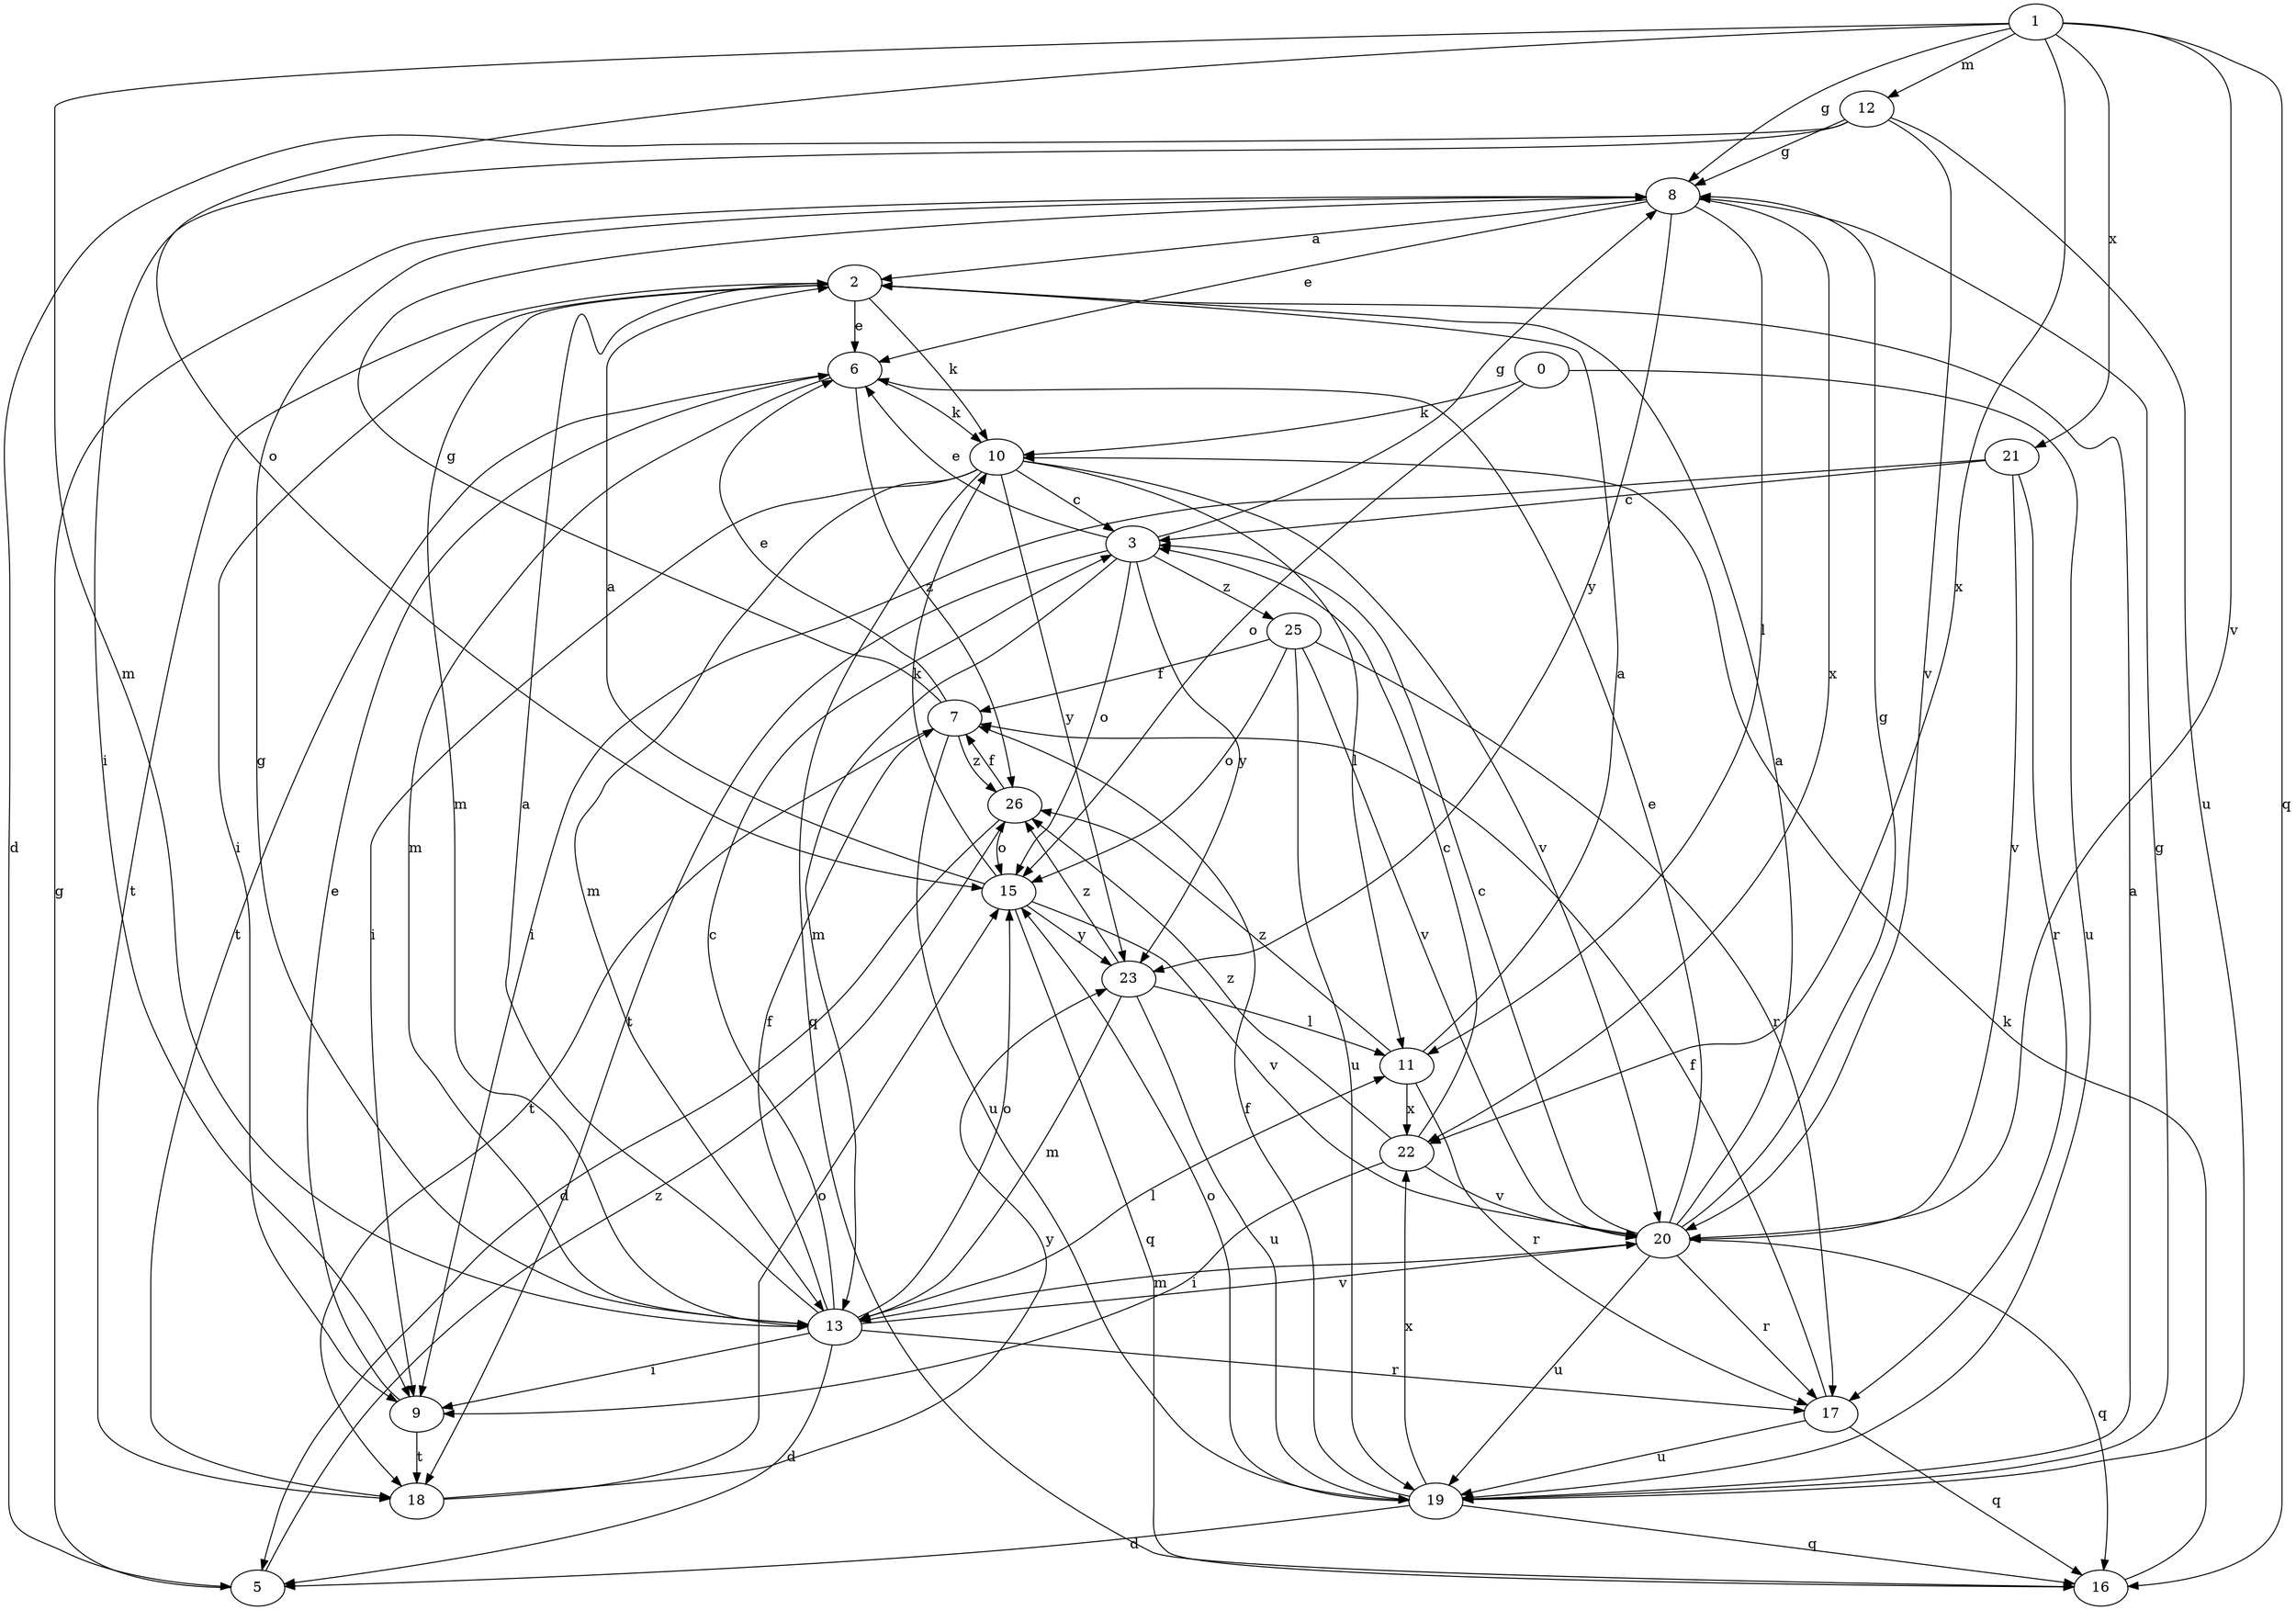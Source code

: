 strict digraph  {
1;
0;
2;
3;
5;
6;
7;
8;
9;
10;
11;
12;
13;
15;
16;
17;
18;
19;
20;
21;
22;
23;
25;
26;
1 -> 8  [label=g];
1 -> 12  [label=m];
1 -> 13  [label=m];
1 -> 15  [label=o];
1 -> 16  [label=q];
1 -> 20  [label=v];
1 -> 21  [label=x];
1 -> 22  [label=x];
0 -> 10  [label=k];
0 -> 15  [label=o];
0 -> 19  [label=u];
2 -> 6  [label=e];
2 -> 9  [label=i];
2 -> 10  [label=k];
2 -> 13  [label=m];
2 -> 18  [label=t];
3 -> 6  [label=e];
3 -> 8  [label=g];
3 -> 13  [label=m];
3 -> 15  [label=o];
3 -> 18  [label=t];
3 -> 23  [label=y];
3 -> 25  [label=z];
5 -> 8  [label=g];
5 -> 26  [label=z];
6 -> 10  [label=k];
6 -> 13  [label=m];
6 -> 18  [label=t];
6 -> 26  [label=z];
7 -> 6  [label=e];
7 -> 8  [label=g];
7 -> 18  [label=t];
7 -> 19  [label=u];
7 -> 26  [label=z];
8 -> 2  [label=a];
8 -> 6  [label=e];
8 -> 11  [label=l];
8 -> 22  [label=x];
8 -> 23  [label=y];
9 -> 6  [label=e];
9 -> 18  [label=t];
10 -> 3  [label=c];
10 -> 9  [label=i];
10 -> 11  [label=l];
10 -> 13  [label=m];
10 -> 16  [label=q];
10 -> 20  [label=v];
10 -> 23  [label=y];
11 -> 2  [label=a];
11 -> 17  [label=r];
11 -> 22  [label=x];
11 -> 26  [label=z];
12 -> 5  [label=d];
12 -> 8  [label=g];
12 -> 9  [label=i];
12 -> 19  [label=u];
12 -> 20  [label=v];
13 -> 2  [label=a];
13 -> 3  [label=c];
13 -> 5  [label=d];
13 -> 7  [label=f];
13 -> 8  [label=g];
13 -> 9  [label=i];
13 -> 11  [label=l];
13 -> 15  [label=o];
13 -> 17  [label=r];
13 -> 20  [label=v];
15 -> 2  [label=a];
15 -> 10  [label=k];
15 -> 16  [label=q];
15 -> 20  [label=v];
15 -> 23  [label=y];
16 -> 10  [label=k];
17 -> 7  [label=f];
17 -> 16  [label=q];
17 -> 19  [label=u];
18 -> 15  [label=o];
18 -> 23  [label=y];
19 -> 2  [label=a];
19 -> 5  [label=d];
19 -> 7  [label=f];
19 -> 8  [label=g];
19 -> 15  [label=o];
19 -> 16  [label=q];
19 -> 22  [label=x];
20 -> 2  [label=a];
20 -> 3  [label=c];
20 -> 6  [label=e];
20 -> 8  [label=g];
20 -> 13  [label=m];
20 -> 16  [label=q];
20 -> 17  [label=r];
20 -> 19  [label=u];
21 -> 3  [label=c];
21 -> 9  [label=i];
21 -> 17  [label=r];
21 -> 20  [label=v];
22 -> 3  [label=c];
22 -> 9  [label=i];
22 -> 20  [label=v];
22 -> 26  [label=z];
23 -> 11  [label=l];
23 -> 13  [label=m];
23 -> 19  [label=u];
23 -> 26  [label=z];
25 -> 7  [label=f];
25 -> 15  [label=o];
25 -> 17  [label=r];
25 -> 19  [label=u];
25 -> 20  [label=v];
26 -> 5  [label=d];
26 -> 7  [label=f];
26 -> 15  [label=o];
}
